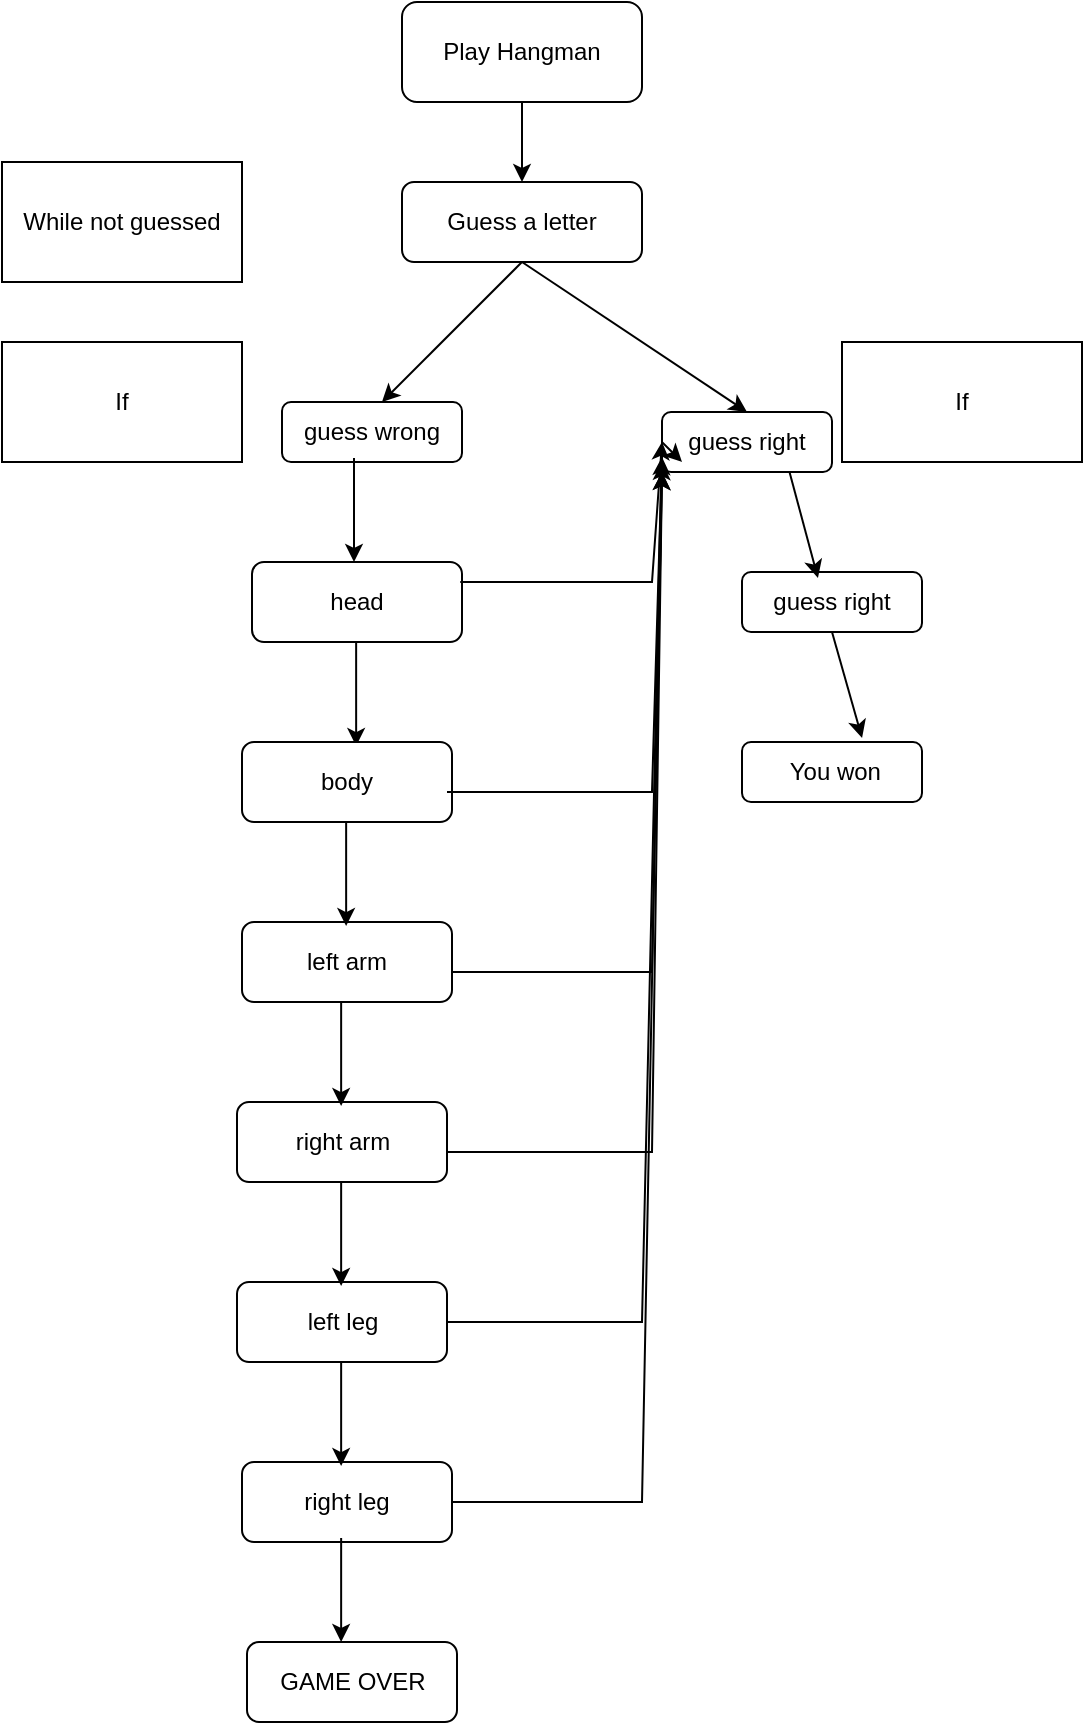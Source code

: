 <mxfile version="16.0.3" type="github">
  <diagram id="Vbpvdw_0GRjlD3DwFyju" name="Page-1">
    <mxGraphModel dx="1422" dy="786" grid="1" gridSize="10" guides="1" tooltips="1" connect="1" arrows="1" fold="1" page="1" pageScale="1" pageWidth="850" pageHeight="1100" math="0" shadow="0">
      <root>
        <mxCell id="0" />
        <mxCell id="1" parent="0" />
        <mxCell id="XTJV3Xcrq7BPurxh-azX-1" value="Play Hangman" style="rounded=1;whiteSpace=wrap;html=1;" parent="1" vertex="1">
          <mxGeometry x="300" y="30" width="120" height="50" as="geometry" />
        </mxCell>
        <mxCell id="XTJV3Xcrq7BPurxh-azX-2" value="" style="endArrow=classic;html=1;rounded=0;exitX=0.5;exitY=1;exitDx=0;exitDy=0;" parent="1" source="XTJV3Xcrq7BPurxh-azX-1" edge="1">
          <mxGeometry width="50" height="50" relative="1" as="geometry">
            <mxPoint x="400" y="430" as="sourcePoint" />
            <mxPoint x="360" y="120" as="targetPoint" />
          </mxGeometry>
        </mxCell>
        <mxCell id="XTJV3Xcrq7BPurxh-azX-3" value="Guess a letter" style="rounded=1;whiteSpace=wrap;html=1;" parent="1" vertex="1">
          <mxGeometry x="300" y="120" width="120" height="40" as="geometry" />
        </mxCell>
        <mxCell id="XTJV3Xcrq7BPurxh-azX-4" value="" style="endArrow=classic;html=1;rounded=0;exitX=0.5;exitY=1;exitDx=0;exitDy=0;" parent="1" source="XTJV3Xcrq7BPurxh-azX-3" edge="1">
          <mxGeometry width="50" height="50" relative="1" as="geometry">
            <mxPoint x="400" y="430" as="sourcePoint" />
            <mxPoint x="290" y="230" as="targetPoint" />
          </mxGeometry>
        </mxCell>
        <mxCell id="XTJV3Xcrq7BPurxh-azX-5" value="" style="endArrow=classic;html=1;rounded=0;exitX=0.5;exitY=1;exitDx=0;exitDy=0;entryX=0.5;entryY=0;entryDx=0;entryDy=0;" parent="1" source="XTJV3Xcrq7BPurxh-azX-3" edge="1" target="XTJV3Xcrq7BPurxh-azX-7">
          <mxGeometry width="50" height="50" relative="1" as="geometry">
            <mxPoint x="370" y="170" as="sourcePoint" />
            <mxPoint x="430" y="230" as="targetPoint" />
            <Array as="points" />
          </mxGeometry>
        </mxCell>
        <mxCell id="XTJV3Xcrq7BPurxh-azX-6" value="guess wrong" style="rounded=1;whiteSpace=wrap;html=1;" parent="1" vertex="1">
          <mxGeometry x="240" y="230" width="90" height="30" as="geometry" />
        </mxCell>
        <mxCell id="KTHIXJi9sPrxiIzioin6-3" style="edgeStyle=orthogonalEdgeStyle;rounded=0;orthogonalLoop=1;jettySize=auto;html=1;" edge="1" parent="1" source="XTJV3Xcrq7BPurxh-azX-7">
          <mxGeometry relative="1" as="geometry">
            <mxPoint x="430" y="250" as="targetPoint" />
            <Array as="points">
              <mxPoint x="430" y="250" />
              <mxPoint x="430" y="250" />
            </Array>
          </mxGeometry>
        </mxCell>
        <mxCell id="XTJV3Xcrq7BPurxh-azX-7" value="guess right" style="rounded=1;whiteSpace=wrap;html=1;" parent="1" vertex="1">
          <mxGeometry x="430" y="235" width="85" height="30" as="geometry" />
        </mxCell>
        <mxCell id="XTJV3Xcrq7BPurxh-azX-8" value="" style="endArrow=classic;html=1;rounded=0;exitX=0.4;exitY=0.933;exitDx=0;exitDy=0;exitPerimeter=0;" parent="1" source="XTJV3Xcrq7BPurxh-azX-6" edge="1">
          <mxGeometry width="50" height="50" relative="1" as="geometry">
            <mxPoint x="400" y="430" as="sourcePoint" />
            <mxPoint x="276" y="310" as="targetPoint" />
          </mxGeometry>
        </mxCell>
        <mxCell id="XTJV3Xcrq7BPurxh-azX-24" value="While not guessed" style="rounded=0;whiteSpace=wrap;html=1;" parent="1" vertex="1">
          <mxGeometry x="100" y="110" width="120" height="60" as="geometry" />
        </mxCell>
        <mxCell id="XTJV3Xcrq7BPurxh-azX-25" value="If&lt;span style=&quot;color: rgba(0 , 0 , 0 , 0) ; font-family: monospace ; font-size: 0px&quot;&gt;%3CmxGraphModel%3E%3Croot%3E%3CmxCell%20id%3D%220%22%2F%3E%3CmxCell%20id%3D%221%22%20parent%3D%220%22%2F%3E%3CmxCell%20id%3D%222%22%20value%3D%22Guess%20a%20letter%22%20style%3D%22rounded%3D1%3BwhiteSpace%3Dwrap%3Bhtml%3D1%3B%22%20vertex%3D%221%22%20parent%3D%221%22%3E%3CmxGeometry%20x%3D%22300%22%20y%3D%22120%22%20width%3D%22120%22%20height%3D%2240%22%20as%3D%22geometry%22%2F%3E%3C%2FmxCell%3E%3CmxCell%20id%3D%223%22%20value%3D%22%22%20style%3D%22endArrow%3Dclassic%3Bhtml%3D1%3Brounded%3D0%3BexitX%3D0.5%3BexitY%3D1%3BexitDx%3D0%3BexitDy%3D0%3B%22%20edge%3D%221%22%20source%3D%222%22%20parent%3D%221%22%3E%3CmxGeometry%20width%3D%2250%22%20height%3D%2250%22%20relative%3D%221%22%20as%3D%22geometry%22%3E%3CmxPoint%20x%3D%22400%22%20y%3D%22430%22%20as%3D%22sourcePoint%22%2F%3E%3CmxPoint%20x%3D%22290%22%20y%3D%22230%22%20as%3D%22targetPoint%22%2F%3E%3C%2FmxGeometry%3E%3C%2FmxCell%3E%3CmxCell%20id%3D%224%22%20value%3D%22%22%20style%3D%22endArrow%3Dclassic%3Bhtml%3D1%3Brounded%3D0%3BexitX%3D0.5%3BexitY%3D1%3BexitDx%3D0%3BexitDy%3D0%3B%22%20edge%3D%221%22%20source%3D%222%22%20parent%3D%221%22%3E%3CmxGeometry%20width%3D%2250%22%20height%3D%2250%22%20relative%3D%221%22%20as%3D%22geometry%22%3E%3CmxPoint%20x%3D%22370%22%20y%3D%22170%22%20as%3D%22sourcePoint%22%2F%3E%3CmxPoint%20x%3D%22430%22%20y%3D%22230%22%20as%3D%22targetPoint%22%2F%3E%3CArray%20as%3D%22points%22%3E%3CmxPoint%20x%3D%22420%22%20y%3D%22220%22%2F%3E%3C%2FArray%3E%3C%2FmxGeometry%3E%3C%2FmxCell%3E%3CmxCell%20id%3D%225%22%20value%3D%22guess%20wrong%22%20style%3D%22rounded%3D1%3BwhiteSpace%3Dwrap%3Bhtml%3D1%3B%22%20vertex%3D%221%22%20parent%3D%221%22%3E%3CmxGeometry%20x%3D%22240%22%20y%3D%22230%22%20width%3D%2290%22%20height%3D%2230%22%20as%3D%22geometry%22%2F%3E%3C%2FmxCell%3E%3CmxCell%20id%3D%226%22%20value%3D%22guess%20right%22%20style%3D%22rounded%3D1%3BwhiteSpace%3Dwrap%3Bhtml%3D1%3B%22%20vertex%3D%221%22%20parent%3D%221%22%3E%3CmxGeometry%20x%3D%22400%22%20y%3D%22230%22%20width%3D%2290%22%20height%3D%2230%22%20as%3D%22geometry%22%2F%3E%3C%2FmxCell%3E%3C%2Froot%3E%3C%2FmxGraphModel%3E&lt;/span&gt;&lt;span style=&quot;color: rgba(0 , 0 , 0 , 0) ; font-family: monospace ; font-size: 0px&quot;&gt;%3CmxGraphModel%3E%3Croot%3E%3CmxCell%20id%3D%220%22%2F%3E%3CmxCell%20id%3D%221%22%20parent%3D%220%22%2F%3E%3CmxCell%20id%3D%222%22%20value%3D%22Guess%20a%20letter%22%20style%3D%22rounded%3D1%3BwhiteSpace%3Dwrap%3Bhtml%3D1%3B%22%20vertex%3D%221%22%20parent%3D%221%22%3E%3CmxGeometry%20x%3D%22300%22%20y%3D%22120%22%20width%3D%22120%22%20height%3D%2240%22%20as%3D%22geometry%22%2F%3E%3C%2FmxCell%3E%3CmxCell%20id%3D%223%22%20value%3D%22%22%20style%3D%22endArrow%3Dclassic%3Bhtml%3D1%3Brounded%3D0%3BexitX%3D0.5%3BexitY%3D1%3BexitDx%3D0%3BexitDy%3D0%3B%22%20edge%3D%221%22%20source%3D%222%22%20parent%3D%221%22%3E%3CmxGeometry%20width%3D%2250%22%20height%3D%2250%22%20relative%3D%221%22%20as%3D%22geometry%22%3E%3CmxPoint%20x%3D%22400%22%20y%3D%22430%22%20as%3D%22sourcePoint%22%2F%3E%3CmxPoint%20x%3D%22290%22%20y%3D%22230%22%20as%3D%22targetPoint%22%2F%3E%3C%2FmxGeometry%3E%3C%2FmxCell%3E%3CmxCell%20id%3D%224%22%20value%3D%22%22%20style%3D%22endArrow%3Dclassic%3Bhtml%3D1%3Brounded%3D0%3BexitX%3D0.5%3BexitY%3D1%3BexitDx%3D0%3BexitDy%3D0%3B%22%20edge%3D%221%22%20source%3D%222%22%20parent%3D%221%22%3E%3CmxGeometry%20width%3D%2250%22%20height%3D%2250%22%20relative%3D%221%22%20as%3D%22geometry%22%3E%3CmxPoint%20x%3D%22370%22%20y%3D%22170%22%20as%3D%22sourcePoint%22%2F%3E%3CmxPoint%20x%3D%22430%22%20y%3D%22230%22%20as%3D%22targetPoint%22%2F%3E%3CArray%20as%3D%22points%22%3E%3CmxPoint%20x%3D%22420%22%20y%3D%22220%22%2F%3E%3C%2FArray%3E%3C%2FmxGeometry%3E%3C%2FmxCell%3E%3CmxCell%20id%3D%225%22%20value%3D%22guess%20wrong%22%20style%3D%22rounded%3D1%3BwhiteSpace%3Dwrap%3Bhtml%3D1%3B%22%20vertex%3D%221%22%20parent%3D%221%22%3E%3CmxGeometry%20x%3D%22240%22%20y%3D%22230%22%20width%3D%2290%22%20height%3D%2230%22%20as%3D%22geometry%22%2F%3E%3C%2FmxCell%3E%3CmxCell%20id%3D%226%22%20value%3D%22guess%20right%22%20style%3D%22rounded%3D1%3BwhiteSpace%3Dwrap%3Bhtml%3D1%3B%22%20vertex%3D%221%22%20parent%3D%221%22%3E%3CmxGeometry%20x%3D%22400%22%20y%3D%22230%22%20width%3D%2290%22%20height%3D%2230%22%20as%3D%22geometry%22%2F%3E%3C%2FmxCell%3E%3C%2Froot%3E%3C%2FmxGraphModel%3E&lt;/span&gt;" style="rounded=0;whiteSpace=wrap;html=1;" parent="1" vertex="1">
          <mxGeometry x="100" y="200" width="120" height="60" as="geometry" />
        </mxCell>
        <mxCell id="XTJV3Xcrq7BPurxh-azX-26" value="If&lt;span style=&quot;color: rgba(0 , 0 , 0 , 0) ; font-family: monospace ; font-size: 0px&quot;&gt;%3CmxGraphModel%3E%3Croot%3E%3CmxCell%20id%3D%220%22%2F%3E%3CmxCell%20id%3D%221%22%20parent%3D%220%22%2F%3E%3CmxCell%20id%3D%222%22%20value%3D%22Guess%20a%20letter%22%20style%3D%22rounded%3D1%3BwhiteSpace%3Dwrap%3Bhtml%3D1%3B%22%20vertex%3D%221%22%20parent%3D%221%22%3E%3CmxGeometry%20x%3D%22300%22%20y%3D%22120%22%20width%3D%22120%22%20height%3D%2240%22%20as%3D%22geometry%22%2F%3E%3C%2FmxCell%3E%3CmxCell%20id%3D%223%22%20value%3D%22%22%20style%3D%22endArrow%3Dclassic%3Bhtml%3D1%3Brounded%3D0%3BexitX%3D0.5%3BexitY%3D1%3BexitDx%3D0%3BexitDy%3D0%3B%22%20edge%3D%221%22%20source%3D%222%22%20parent%3D%221%22%3E%3CmxGeometry%20width%3D%2250%22%20height%3D%2250%22%20relative%3D%221%22%20as%3D%22geometry%22%3E%3CmxPoint%20x%3D%22400%22%20y%3D%22430%22%20as%3D%22sourcePoint%22%2F%3E%3CmxPoint%20x%3D%22290%22%20y%3D%22230%22%20as%3D%22targetPoint%22%2F%3E%3C%2FmxGeometry%3E%3C%2FmxCell%3E%3CmxCell%20id%3D%224%22%20value%3D%22%22%20style%3D%22endArrow%3Dclassic%3Bhtml%3D1%3Brounded%3D0%3BexitX%3D0.5%3BexitY%3D1%3BexitDx%3D0%3BexitDy%3D0%3B%22%20edge%3D%221%22%20source%3D%222%22%20parent%3D%221%22%3E%3CmxGeometry%20width%3D%2250%22%20height%3D%2250%22%20relative%3D%221%22%20as%3D%22geometry%22%3E%3CmxPoint%20x%3D%22370%22%20y%3D%22170%22%20as%3D%22sourcePoint%22%2F%3E%3CmxPoint%20x%3D%22430%22%20y%3D%22230%22%20as%3D%22targetPoint%22%2F%3E%3CArray%20as%3D%22points%22%3E%3CmxPoint%20x%3D%22420%22%20y%3D%22220%22%2F%3E%3C%2FArray%3E%3C%2FmxGeometry%3E%3C%2FmxCell%3E%3CmxCell%20id%3D%225%22%20value%3D%22guess%20wrong%22%20style%3D%22rounded%3D1%3BwhiteSpace%3Dwrap%3Bhtml%3D1%3B%22%20vertex%3D%221%22%20parent%3D%221%22%3E%3CmxGeometry%20x%3D%22240%22%20y%3D%22230%22%20width%3D%2290%22%20height%3D%2230%22%20as%3D%22geometry%22%2F%3E%3C%2FmxCell%3E%3CmxCell%20id%3D%226%22%20value%3D%22guess%20right%22%20style%3D%22rounded%3D1%3BwhiteSpace%3Dwrap%3Bhtml%3D1%3B%22%20vertex%3D%221%22%20parent%3D%221%22%3E%3CmxGeometry%20x%3D%22400%22%20y%3D%22230%22%20width%3D%2290%22%20height%3D%2230%22%20as%3D%22geometry%22%2F%3E%3C%2FmxCell%3E%3C%2Froot%3E%3C%2FmxGraphModel%3E&lt;/span&gt;&lt;span style=&quot;color: rgba(0 , 0 , 0 , 0) ; font-family: monospace ; font-size: 0px&quot;&gt;%3CmxGraphModel%3E%3Croot%3E%3CmxCell%20id%3D%220%22%2F%3E%3CmxCell%20id%3D%221%22%20parent%3D%220%22%2F%3E%3CmxCell%20id%3D%222%22%20value%3D%22Guess%20a%20letter%22%20style%3D%22rounded%3D1%3BwhiteSpace%3Dwrap%3Bhtml%3D1%3B%22%20vertex%3D%221%22%20parent%3D%221%22%3E%3CmxGeometry%20x%3D%22300%22%20y%3D%22120%22%20width%3D%22120%22%20height%3D%2240%22%20as%3D%22geometry%22%2F%3E%3C%2FmxCell%3E%3CmxCell%20id%3D%223%22%20value%3D%22%22%20style%3D%22endArrow%3Dclassic%3Bhtml%3D1%3Brounded%3D0%3BexitX%3D0.5%3BexitY%3D1%3BexitDx%3D0%3BexitDy%3D0%3B%22%20edge%3D%221%22%20source%3D%222%22%20parent%3D%221%22%3E%3CmxGeometry%20width%3D%2250%22%20height%3D%2250%22%20relative%3D%221%22%20as%3D%22geometry%22%3E%3CmxPoint%20x%3D%22400%22%20y%3D%22430%22%20as%3D%22sourcePoint%22%2F%3E%3CmxPoint%20x%3D%22290%22%20y%3D%22230%22%20as%3D%22targetPoint%22%2F%3E%3C%2FmxGeometry%3E%3C%2FmxCell%3E%3CmxCell%20id%3D%224%22%20value%3D%22%22%20style%3D%22endArrow%3Dclassic%3Bhtml%3D1%3Brounded%3D0%3BexitX%3D0.5%3BexitY%3D1%3BexitDx%3D0%3BexitDy%3D0%3B%22%20edge%3D%221%22%20source%3D%222%22%20parent%3D%221%22%3E%3CmxGeometry%20width%3D%2250%22%20height%3D%2250%22%20relative%3D%221%22%20as%3D%22geometry%22%3E%3CmxPoint%20x%3D%22370%22%20y%3D%22170%22%20as%3D%22sourcePoint%22%2F%3E%3CmxPoint%20x%3D%22430%22%20y%3D%22230%22%20as%3D%22targetPoint%22%2F%3E%3CArray%20as%3D%22points%22%3E%3CmxPoint%20x%3D%22420%22%20y%3D%22220%22%2F%3E%3C%2FArray%3E%3C%2FmxGeometry%3E%3C%2FmxCell%3E%3CmxCell%20id%3D%225%22%20value%3D%22guess%20wrong%22%20style%3D%22rounded%3D1%3BwhiteSpace%3Dwrap%3Bhtml%3D1%3B%22%20vertex%3D%221%22%20parent%3D%221%22%3E%3CmxGeometry%20x%3D%22240%22%20y%3D%22230%22%20width%3D%2290%22%20height%3D%2230%22%20as%3D%22geometry%22%2F%3E%3C%2FmxCell%3E%3CmxCell%20id%3D%226%22%20value%3D%22guess%20right%22%20style%3D%22rounded%3D1%3BwhiteSpace%3Dwrap%3Bhtml%3D1%3B%22%20vertex%3D%221%22%20parent%3D%221%22%3E%3CmxGeometry%20x%3D%22400%22%20y%3D%22230%22%20width%3D%2290%22%20height%3D%2230%22%20as%3D%22geometry%22%2F%3E%3C%2FmxCell%3E%3C%2Froot%3E%3C%2FmxGraphModel%3E&lt;/span&gt;" style="rounded=0;whiteSpace=wrap;html=1;" parent="1" vertex="1">
          <mxGeometry x="520" y="200" width="120" height="60" as="geometry" />
        </mxCell>
        <mxCell id="XTJV3Xcrq7BPurxh-azX-30" value="head" style="rounded=1;whiteSpace=wrap;html=1;" parent="1" vertex="1">
          <mxGeometry x="225" y="310" width="105" height="40" as="geometry" />
        </mxCell>
        <mxCell id="XTJV3Xcrq7BPurxh-azX-32" value="" style="endArrow=classic;html=1;rounded=0;exitX=0.4;exitY=0.933;exitDx=0;exitDy=0;exitPerimeter=0;" parent="1" edge="1">
          <mxGeometry width="50" height="50" relative="1" as="geometry">
            <mxPoint x="277.07" y="350.0" as="sourcePoint" />
            <mxPoint x="277.07" y="402.01" as="targetPoint" />
          </mxGeometry>
        </mxCell>
        <mxCell id="XTJV3Xcrq7BPurxh-azX-33" value="body" style="rounded=1;whiteSpace=wrap;html=1;" parent="1" vertex="1">
          <mxGeometry x="220" y="400" width="105" height="40" as="geometry" />
        </mxCell>
        <mxCell id="XTJV3Xcrq7BPurxh-azX-34" value="left arm" style="rounded=1;whiteSpace=wrap;html=1;" parent="1" vertex="1">
          <mxGeometry x="220" y="490" width="105" height="40" as="geometry" />
        </mxCell>
        <mxCell id="XTJV3Xcrq7BPurxh-azX-35" value="right arm" style="rounded=1;whiteSpace=wrap;html=1;" parent="1" vertex="1">
          <mxGeometry x="217.5" y="580" width="105" height="40" as="geometry" />
        </mxCell>
        <mxCell id="XTJV3Xcrq7BPurxh-azX-36" value="left leg" style="rounded=1;whiteSpace=wrap;html=1;" parent="1" vertex="1">
          <mxGeometry x="217.5" y="670" width="105" height="40" as="geometry" />
        </mxCell>
        <mxCell id="XTJV3Xcrq7BPurxh-azX-37" value="right leg" style="rounded=1;whiteSpace=wrap;html=1;" parent="1" vertex="1">
          <mxGeometry x="220" y="760" width="105" height="40" as="geometry" />
        </mxCell>
        <mxCell id="XTJV3Xcrq7BPurxh-azX-38" value="GAME OVER" style="rounded=1;whiteSpace=wrap;html=1;" parent="1" vertex="1">
          <mxGeometry x="222.5" y="850" width="105" height="40" as="geometry" />
        </mxCell>
        <mxCell id="XTJV3Xcrq7BPurxh-azX-39" value="" style="endArrow=classic;html=1;rounded=0;exitX=0.4;exitY=0.933;exitDx=0;exitDy=0;exitPerimeter=0;" parent="1" edge="1">
          <mxGeometry width="50" height="50" relative="1" as="geometry">
            <mxPoint x="272.07" y="440" as="sourcePoint" />
            <mxPoint x="272.07" y="492.01" as="targetPoint" />
          </mxGeometry>
        </mxCell>
        <mxCell id="XTJV3Xcrq7BPurxh-azX-40" value="" style="endArrow=classic;html=1;rounded=0;exitX=0.4;exitY=0.933;exitDx=0;exitDy=0;exitPerimeter=0;" parent="1" edge="1">
          <mxGeometry width="50" height="50" relative="1" as="geometry">
            <mxPoint x="269.57" y="530" as="sourcePoint" />
            <mxPoint x="269.57" y="582.01" as="targetPoint" />
          </mxGeometry>
        </mxCell>
        <mxCell id="XTJV3Xcrq7BPurxh-azX-41" value="" style="endArrow=classic;html=1;rounded=0;exitX=0.4;exitY=0.933;exitDx=0;exitDy=0;exitPerimeter=0;" parent="1" edge="1">
          <mxGeometry width="50" height="50" relative="1" as="geometry">
            <mxPoint x="269.57" y="620" as="sourcePoint" />
            <mxPoint x="269.57" y="672.01" as="targetPoint" />
          </mxGeometry>
        </mxCell>
        <mxCell id="XTJV3Xcrq7BPurxh-azX-42" value="" style="endArrow=classic;html=1;rounded=0;exitX=0.4;exitY=0.933;exitDx=0;exitDy=0;exitPerimeter=0;" parent="1" edge="1">
          <mxGeometry width="50" height="50" relative="1" as="geometry">
            <mxPoint x="269.57" y="710" as="sourcePoint" />
            <mxPoint x="269.57" y="762.01" as="targetPoint" />
          </mxGeometry>
        </mxCell>
        <mxCell id="XTJV3Xcrq7BPurxh-azX-44" value="" style="endArrow=classic;html=1;rounded=0;exitX=0.4;exitY=0.933;exitDx=0;exitDy=0;exitPerimeter=0;" parent="1" edge="1">
          <mxGeometry width="50" height="50" relative="1" as="geometry">
            <mxPoint x="269.57" y="797.99" as="sourcePoint" />
            <mxPoint x="269.57" y="850.0" as="targetPoint" />
          </mxGeometry>
        </mxCell>
        <mxCell id="XTJV3Xcrq7BPurxh-azX-45" value="" style="endArrow=classic;html=1;rounded=0;exitX=0.4;exitY=0.933;exitDx=0;exitDy=0;exitPerimeter=0;entryX=0;entryY=0.5;entryDx=0;entryDy=0;" parent="1" target="XTJV3Xcrq7BPurxh-azX-7" edge="1">
          <mxGeometry width="50" height="50" relative="1" as="geometry">
            <mxPoint x="329.13" y="320.0" as="sourcePoint" />
            <mxPoint x="329.13" y="372.01" as="targetPoint" />
            <Array as="points">
              <mxPoint x="425" y="320" />
            </Array>
          </mxGeometry>
        </mxCell>
        <mxCell id="XTJV3Xcrq7BPurxh-azX-46" value="" style="endArrow=classic;html=1;rounded=0;exitX=0.4;exitY=0.933;exitDx=0;exitDy=0;exitPerimeter=0;entryX=0;entryY=0.75;entryDx=0;entryDy=0;" parent="1" target="XTJV3Xcrq7BPurxh-azX-7" edge="1">
          <mxGeometry width="50" height="50" relative="1" as="geometry">
            <mxPoint x="322.5" y="425.0" as="sourcePoint" />
            <mxPoint x="393.37" y="350.0" as="targetPoint" />
            <Array as="points">
              <mxPoint x="425" y="425" />
            </Array>
          </mxGeometry>
        </mxCell>
        <mxCell id="XTJV3Xcrq7BPurxh-azX-47" value="" style="endArrow=classic;html=1;rounded=0;exitX=0.4;exitY=0.933;exitDx=0;exitDy=0;exitPerimeter=0;entryX=0;entryY=1;entryDx=0;entryDy=0;" parent="1" target="XTJV3Xcrq7BPurxh-azX-7" edge="1">
          <mxGeometry width="50" height="50" relative="1" as="geometry">
            <mxPoint x="324.56" y="515.0" as="sourcePoint" />
            <mxPoint x="395.43" y="440.0" as="targetPoint" />
            <Array as="points">
              <mxPoint x="425" y="515" />
            </Array>
          </mxGeometry>
        </mxCell>
        <mxCell id="XTJV3Xcrq7BPurxh-azX-48" value="" style="endArrow=classic;html=1;rounded=0;exitX=0.4;exitY=0.933;exitDx=0;exitDy=0;exitPerimeter=0;entryX=0;entryY=1;entryDx=0;entryDy=0;" parent="1" target="XTJV3Xcrq7BPurxh-azX-7" edge="1">
          <mxGeometry width="50" height="50" relative="1" as="geometry">
            <mxPoint x="322.5" y="605.0" as="sourcePoint" />
            <mxPoint x="393.37" y="530.0" as="targetPoint" />
            <Array as="points">
              <mxPoint x="425" y="605" />
            </Array>
          </mxGeometry>
        </mxCell>
        <mxCell id="XTJV3Xcrq7BPurxh-azX-49" value="guess right" style="rounded=1;whiteSpace=wrap;html=1;" parent="1" vertex="1">
          <mxGeometry x="470" y="315" width="90" height="30" as="geometry" />
        </mxCell>
        <mxCell id="XTJV3Xcrq7BPurxh-azX-53" value="&amp;nbsp;You won" style="rounded=1;whiteSpace=wrap;html=1;" parent="1" vertex="1">
          <mxGeometry x="470" y="400" width="90" height="30" as="geometry" />
        </mxCell>
        <mxCell id="KTHIXJi9sPrxiIzioin6-1" value="" style="endArrow=classic;html=1;rounded=0;exitX=1;exitY=0.5;exitDx=0;exitDy=0;" edge="1" parent="1" source="XTJV3Xcrq7BPurxh-azX-36">
          <mxGeometry width="50" height="50" relative="1" as="geometry">
            <mxPoint x="332.5" y="615" as="sourcePoint" />
            <mxPoint x="440" y="260" as="targetPoint" />
            <Array as="points">
              <mxPoint x="420" y="690" />
              <mxPoint x="430" y="250" />
            </Array>
          </mxGeometry>
        </mxCell>
        <mxCell id="KTHIXJi9sPrxiIzioin6-2" value="" style="endArrow=classic;html=1;rounded=0;exitX=1;exitY=0.5;exitDx=0;exitDy=0;" edge="1" parent="1" source="XTJV3Xcrq7BPurxh-azX-37">
          <mxGeometry width="50" height="50" relative="1" as="geometry">
            <mxPoint x="332.5" y="700" as="sourcePoint" />
            <mxPoint x="430" y="260" as="targetPoint" />
            <Array as="points">
              <mxPoint x="420" y="780" />
              <mxPoint x="430" y="260" />
            </Array>
          </mxGeometry>
        </mxCell>
        <mxCell id="KTHIXJi9sPrxiIzioin6-8" value="" style="endArrow=classic;html=1;rounded=0;exitX=0.75;exitY=1;exitDx=0;exitDy=0;entryX=0.422;entryY=0.1;entryDx=0;entryDy=0;entryPerimeter=0;" edge="1" parent="1" source="XTJV3Xcrq7BPurxh-azX-7" target="XTJV3Xcrq7BPurxh-azX-49">
          <mxGeometry width="50" height="50" relative="1" as="geometry">
            <mxPoint x="400" y="490" as="sourcePoint" />
            <mxPoint x="450" y="440" as="targetPoint" />
          </mxGeometry>
        </mxCell>
        <mxCell id="KTHIXJi9sPrxiIzioin6-10" value="" style="endArrow=classic;html=1;rounded=0;exitX=0.5;exitY=1;exitDx=0;exitDy=0;entryX=0.667;entryY=-0.067;entryDx=0;entryDy=0;entryPerimeter=0;" edge="1" parent="1" source="XTJV3Xcrq7BPurxh-azX-49" target="XTJV3Xcrq7BPurxh-azX-53">
          <mxGeometry width="50" height="50" relative="1" as="geometry">
            <mxPoint x="512.5" y="285" as="sourcePoint" />
            <mxPoint x="527.98" y="338" as="targetPoint" />
          </mxGeometry>
        </mxCell>
      </root>
    </mxGraphModel>
  </diagram>
</mxfile>
